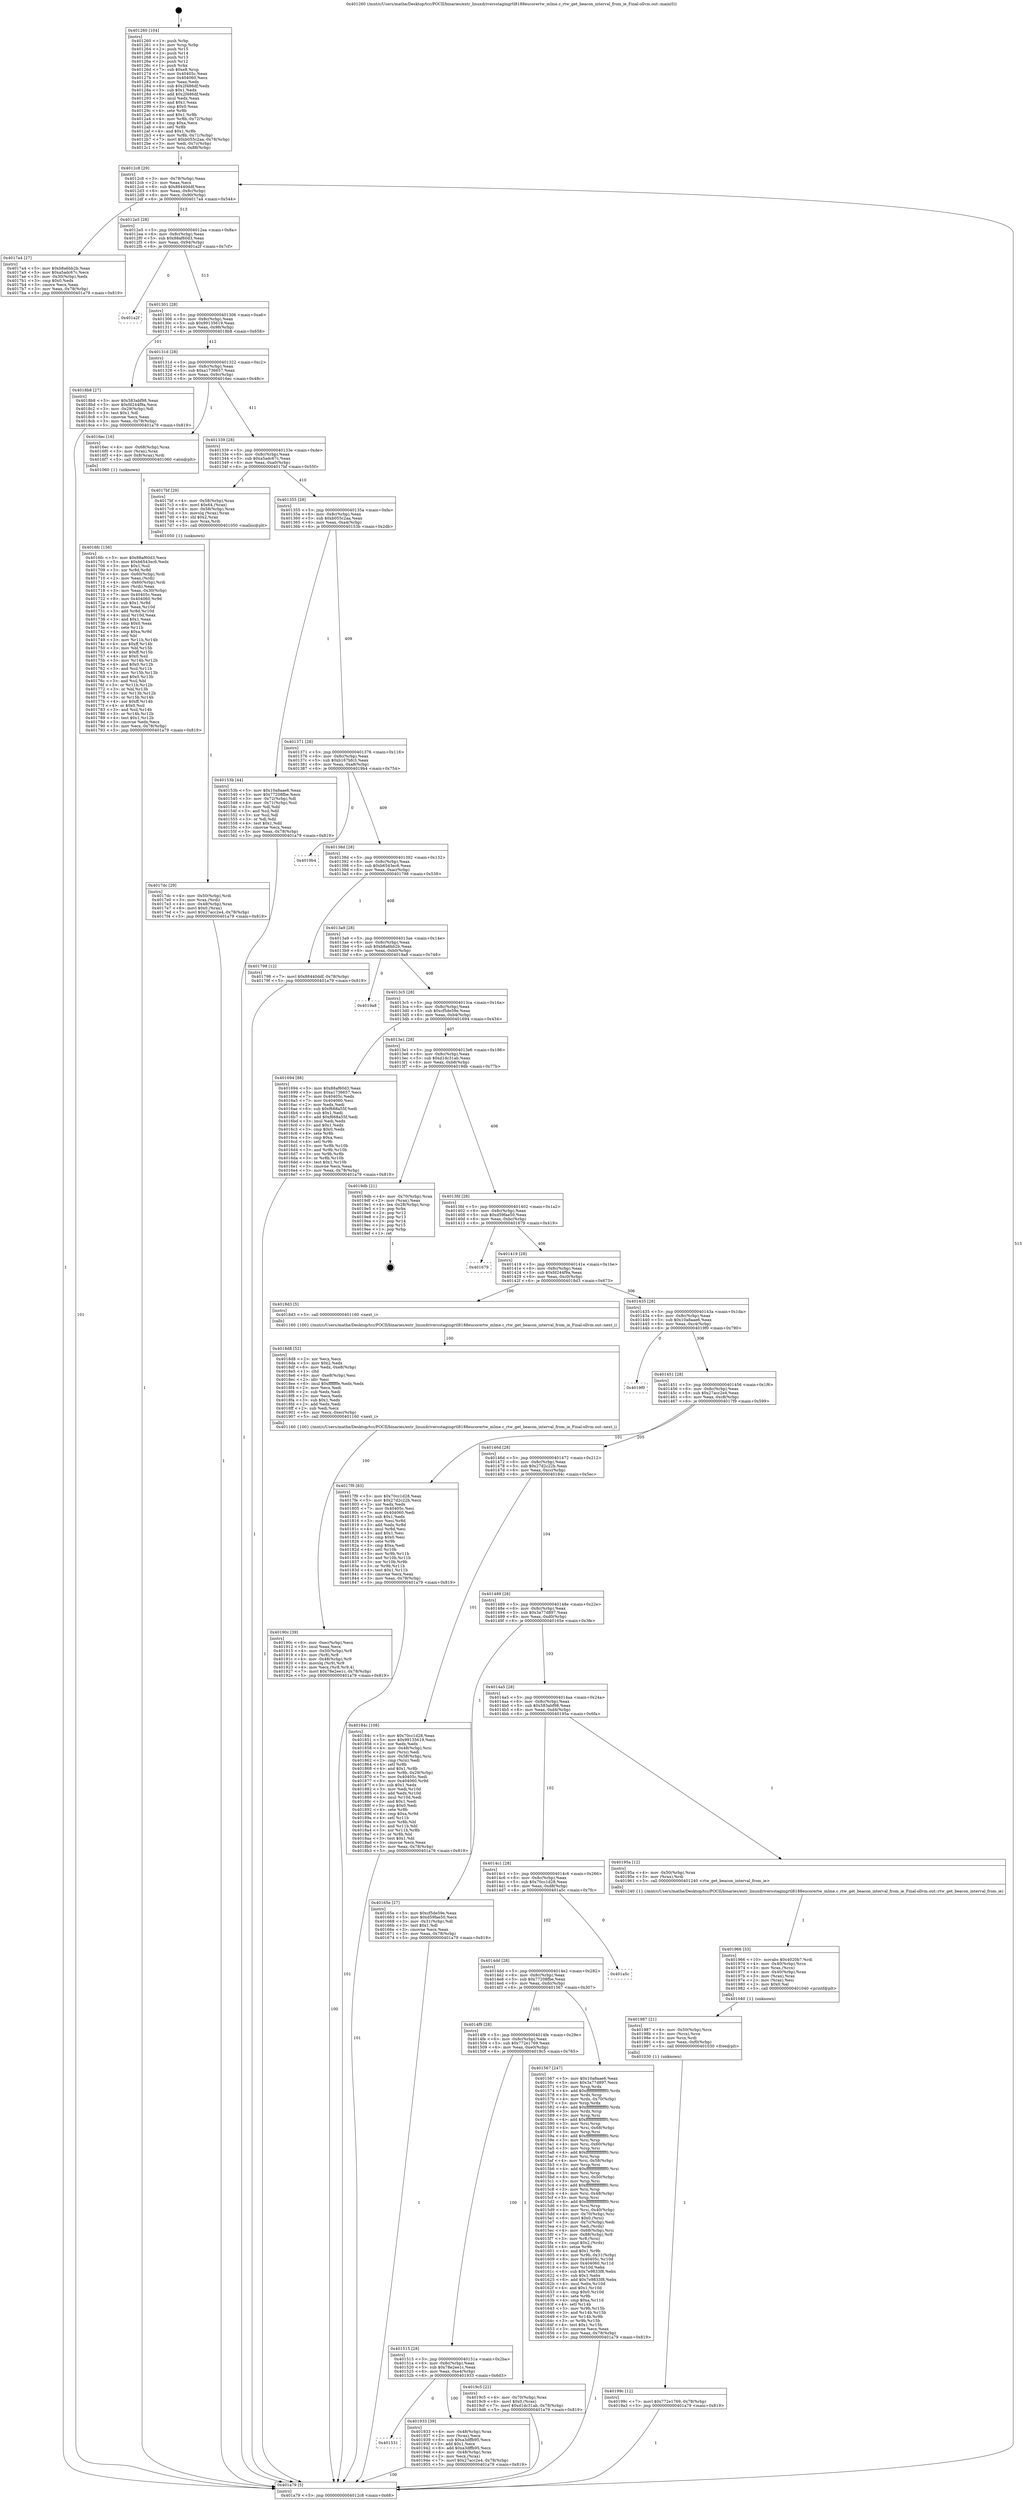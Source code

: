 digraph "0x401260" {
  label = "0x401260 (/mnt/c/Users/mathe/Desktop/tcc/POCII/binaries/extr_linuxdriversstagingrtl8188eucorertw_mlme.c_rtw_get_beacon_interval_from_ie_Final-ollvm.out::main(0))"
  labelloc = "t"
  node[shape=record]

  Entry [label="",width=0.3,height=0.3,shape=circle,fillcolor=black,style=filled]
  "0x4012c8" [label="{
     0x4012c8 [29]\l
     | [instrs]\l
     &nbsp;&nbsp;0x4012c8 \<+3\>: mov -0x78(%rbp),%eax\l
     &nbsp;&nbsp;0x4012cb \<+2\>: mov %eax,%ecx\l
     &nbsp;&nbsp;0x4012cd \<+6\>: sub $0x88440ddf,%ecx\l
     &nbsp;&nbsp;0x4012d3 \<+6\>: mov %eax,-0x8c(%rbp)\l
     &nbsp;&nbsp;0x4012d9 \<+6\>: mov %ecx,-0x90(%rbp)\l
     &nbsp;&nbsp;0x4012df \<+6\>: je 00000000004017a4 \<main+0x544\>\l
  }"]
  "0x4017a4" [label="{
     0x4017a4 [27]\l
     | [instrs]\l
     &nbsp;&nbsp;0x4017a4 \<+5\>: mov $0xb8a6bb2b,%eax\l
     &nbsp;&nbsp;0x4017a9 \<+5\>: mov $0xa5adc67c,%ecx\l
     &nbsp;&nbsp;0x4017ae \<+3\>: mov -0x30(%rbp),%edx\l
     &nbsp;&nbsp;0x4017b1 \<+3\>: cmp $0x0,%edx\l
     &nbsp;&nbsp;0x4017b4 \<+3\>: cmove %ecx,%eax\l
     &nbsp;&nbsp;0x4017b7 \<+3\>: mov %eax,-0x78(%rbp)\l
     &nbsp;&nbsp;0x4017ba \<+5\>: jmp 0000000000401a79 \<main+0x819\>\l
  }"]
  "0x4012e5" [label="{
     0x4012e5 [28]\l
     | [instrs]\l
     &nbsp;&nbsp;0x4012e5 \<+5\>: jmp 00000000004012ea \<main+0x8a\>\l
     &nbsp;&nbsp;0x4012ea \<+6\>: mov -0x8c(%rbp),%eax\l
     &nbsp;&nbsp;0x4012f0 \<+5\>: sub $0x88af60d3,%eax\l
     &nbsp;&nbsp;0x4012f5 \<+6\>: mov %eax,-0x94(%rbp)\l
     &nbsp;&nbsp;0x4012fb \<+6\>: je 0000000000401a2f \<main+0x7cf\>\l
  }"]
  Exit [label="",width=0.3,height=0.3,shape=circle,fillcolor=black,style=filled,peripheries=2]
  "0x401a2f" [label="{
     0x401a2f\l
  }", style=dashed]
  "0x401301" [label="{
     0x401301 [28]\l
     | [instrs]\l
     &nbsp;&nbsp;0x401301 \<+5\>: jmp 0000000000401306 \<main+0xa6\>\l
     &nbsp;&nbsp;0x401306 \<+6\>: mov -0x8c(%rbp),%eax\l
     &nbsp;&nbsp;0x40130c \<+5\>: sub $0x99135619,%eax\l
     &nbsp;&nbsp;0x401311 \<+6\>: mov %eax,-0x98(%rbp)\l
     &nbsp;&nbsp;0x401317 \<+6\>: je 00000000004018b8 \<main+0x658\>\l
  }"]
  "0x40199c" [label="{
     0x40199c [12]\l
     | [instrs]\l
     &nbsp;&nbsp;0x40199c \<+7\>: movl $0x772e1769,-0x78(%rbp)\l
     &nbsp;&nbsp;0x4019a3 \<+5\>: jmp 0000000000401a79 \<main+0x819\>\l
  }"]
  "0x4018b8" [label="{
     0x4018b8 [27]\l
     | [instrs]\l
     &nbsp;&nbsp;0x4018b8 \<+5\>: mov $0x583abf98,%eax\l
     &nbsp;&nbsp;0x4018bd \<+5\>: mov $0xfd244f9a,%ecx\l
     &nbsp;&nbsp;0x4018c2 \<+3\>: mov -0x29(%rbp),%dl\l
     &nbsp;&nbsp;0x4018c5 \<+3\>: test $0x1,%dl\l
     &nbsp;&nbsp;0x4018c8 \<+3\>: cmovne %ecx,%eax\l
     &nbsp;&nbsp;0x4018cb \<+3\>: mov %eax,-0x78(%rbp)\l
     &nbsp;&nbsp;0x4018ce \<+5\>: jmp 0000000000401a79 \<main+0x819\>\l
  }"]
  "0x40131d" [label="{
     0x40131d [28]\l
     | [instrs]\l
     &nbsp;&nbsp;0x40131d \<+5\>: jmp 0000000000401322 \<main+0xc2\>\l
     &nbsp;&nbsp;0x401322 \<+6\>: mov -0x8c(%rbp),%eax\l
     &nbsp;&nbsp;0x401328 \<+5\>: sub $0xa1736657,%eax\l
     &nbsp;&nbsp;0x40132d \<+6\>: mov %eax,-0x9c(%rbp)\l
     &nbsp;&nbsp;0x401333 \<+6\>: je 00000000004016ec \<main+0x48c\>\l
  }"]
  "0x401987" [label="{
     0x401987 [21]\l
     | [instrs]\l
     &nbsp;&nbsp;0x401987 \<+4\>: mov -0x50(%rbp),%rcx\l
     &nbsp;&nbsp;0x40198b \<+3\>: mov (%rcx),%rcx\l
     &nbsp;&nbsp;0x40198e \<+3\>: mov %rcx,%rdi\l
     &nbsp;&nbsp;0x401991 \<+6\>: mov %eax,-0xf0(%rbp)\l
     &nbsp;&nbsp;0x401997 \<+5\>: call 0000000000401030 \<free@plt\>\l
     | [calls]\l
     &nbsp;&nbsp;0x401030 \{1\} (unknown)\l
  }"]
  "0x4016ec" [label="{
     0x4016ec [16]\l
     | [instrs]\l
     &nbsp;&nbsp;0x4016ec \<+4\>: mov -0x68(%rbp),%rax\l
     &nbsp;&nbsp;0x4016f0 \<+3\>: mov (%rax),%rax\l
     &nbsp;&nbsp;0x4016f3 \<+4\>: mov 0x8(%rax),%rdi\l
     &nbsp;&nbsp;0x4016f7 \<+5\>: call 0000000000401060 \<atoi@plt\>\l
     | [calls]\l
     &nbsp;&nbsp;0x401060 \{1\} (unknown)\l
  }"]
  "0x401339" [label="{
     0x401339 [28]\l
     | [instrs]\l
     &nbsp;&nbsp;0x401339 \<+5\>: jmp 000000000040133e \<main+0xde\>\l
     &nbsp;&nbsp;0x40133e \<+6\>: mov -0x8c(%rbp),%eax\l
     &nbsp;&nbsp;0x401344 \<+5\>: sub $0xa5adc67c,%eax\l
     &nbsp;&nbsp;0x401349 \<+6\>: mov %eax,-0xa0(%rbp)\l
     &nbsp;&nbsp;0x40134f \<+6\>: je 00000000004017bf \<main+0x55f\>\l
  }"]
  "0x401966" [label="{
     0x401966 [33]\l
     | [instrs]\l
     &nbsp;&nbsp;0x401966 \<+10\>: movabs $0x4020b7,%rdi\l
     &nbsp;&nbsp;0x401970 \<+4\>: mov -0x40(%rbp),%rcx\l
     &nbsp;&nbsp;0x401974 \<+3\>: mov %rax,(%rcx)\l
     &nbsp;&nbsp;0x401977 \<+4\>: mov -0x40(%rbp),%rax\l
     &nbsp;&nbsp;0x40197b \<+3\>: mov (%rax),%rax\l
     &nbsp;&nbsp;0x40197e \<+2\>: mov (%rax),%esi\l
     &nbsp;&nbsp;0x401980 \<+2\>: mov $0x0,%al\l
     &nbsp;&nbsp;0x401982 \<+5\>: call 0000000000401040 \<printf@plt\>\l
     | [calls]\l
     &nbsp;&nbsp;0x401040 \{1\} (unknown)\l
  }"]
  "0x4017bf" [label="{
     0x4017bf [29]\l
     | [instrs]\l
     &nbsp;&nbsp;0x4017bf \<+4\>: mov -0x58(%rbp),%rax\l
     &nbsp;&nbsp;0x4017c3 \<+6\>: movl $0x64,(%rax)\l
     &nbsp;&nbsp;0x4017c9 \<+4\>: mov -0x58(%rbp),%rax\l
     &nbsp;&nbsp;0x4017cd \<+3\>: movslq (%rax),%rax\l
     &nbsp;&nbsp;0x4017d0 \<+4\>: shl $0x2,%rax\l
     &nbsp;&nbsp;0x4017d4 \<+3\>: mov %rax,%rdi\l
     &nbsp;&nbsp;0x4017d7 \<+5\>: call 0000000000401050 \<malloc@plt\>\l
     | [calls]\l
     &nbsp;&nbsp;0x401050 \{1\} (unknown)\l
  }"]
  "0x401355" [label="{
     0x401355 [28]\l
     | [instrs]\l
     &nbsp;&nbsp;0x401355 \<+5\>: jmp 000000000040135a \<main+0xfa\>\l
     &nbsp;&nbsp;0x40135a \<+6\>: mov -0x8c(%rbp),%eax\l
     &nbsp;&nbsp;0x401360 \<+5\>: sub $0xb055c2aa,%eax\l
     &nbsp;&nbsp;0x401365 \<+6\>: mov %eax,-0xa4(%rbp)\l
     &nbsp;&nbsp;0x40136b \<+6\>: je 000000000040153b \<main+0x2db\>\l
  }"]
  "0x401531" [label="{
     0x401531\l
  }", style=dashed]
  "0x40153b" [label="{
     0x40153b [44]\l
     | [instrs]\l
     &nbsp;&nbsp;0x40153b \<+5\>: mov $0x10a8aae6,%eax\l
     &nbsp;&nbsp;0x401540 \<+5\>: mov $0x77208fbe,%ecx\l
     &nbsp;&nbsp;0x401545 \<+3\>: mov -0x72(%rbp),%dl\l
     &nbsp;&nbsp;0x401548 \<+4\>: mov -0x71(%rbp),%sil\l
     &nbsp;&nbsp;0x40154c \<+3\>: mov %dl,%dil\l
     &nbsp;&nbsp;0x40154f \<+3\>: and %sil,%dil\l
     &nbsp;&nbsp;0x401552 \<+3\>: xor %sil,%dl\l
     &nbsp;&nbsp;0x401555 \<+3\>: or %dl,%dil\l
     &nbsp;&nbsp;0x401558 \<+4\>: test $0x1,%dil\l
     &nbsp;&nbsp;0x40155c \<+3\>: cmovne %ecx,%eax\l
     &nbsp;&nbsp;0x40155f \<+3\>: mov %eax,-0x78(%rbp)\l
     &nbsp;&nbsp;0x401562 \<+5\>: jmp 0000000000401a79 \<main+0x819\>\l
  }"]
  "0x401371" [label="{
     0x401371 [28]\l
     | [instrs]\l
     &nbsp;&nbsp;0x401371 \<+5\>: jmp 0000000000401376 \<main+0x116\>\l
     &nbsp;&nbsp;0x401376 \<+6\>: mov -0x8c(%rbp),%eax\l
     &nbsp;&nbsp;0x40137c \<+5\>: sub $0xb167bfc3,%eax\l
     &nbsp;&nbsp;0x401381 \<+6\>: mov %eax,-0xa8(%rbp)\l
     &nbsp;&nbsp;0x401387 \<+6\>: je 00000000004019b4 \<main+0x754\>\l
  }"]
  "0x401a79" [label="{
     0x401a79 [5]\l
     | [instrs]\l
     &nbsp;&nbsp;0x401a79 \<+5\>: jmp 00000000004012c8 \<main+0x68\>\l
  }"]
  "0x401260" [label="{
     0x401260 [104]\l
     | [instrs]\l
     &nbsp;&nbsp;0x401260 \<+1\>: push %rbp\l
     &nbsp;&nbsp;0x401261 \<+3\>: mov %rsp,%rbp\l
     &nbsp;&nbsp;0x401264 \<+2\>: push %r15\l
     &nbsp;&nbsp;0x401266 \<+2\>: push %r14\l
     &nbsp;&nbsp;0x401268 \<+2\>: push %r13\l
     &nbsp;&nbsp;0x40126a \<+2\>: push %r12\l
     &nbsp;&nbsp;0x40126c \<+1\>: push %rbx\l
     &nbsp;&nbsp;0x40126d \<+7\>: sub $0xe8,%rsp\l
     &nbsp;&nbsp;0x401274 \<+7\>: mov 0x40405c,%eax\l
     &nbsp;&nbsp;0x40127b \<+7\>: mov 0x404060,%ecx\l
     &nbsp;&nbsp;0x401282 \<+2\>: mov %eax,%edx\l
     &nbsp;&nbsp;0x401284 \<+6\>: sub $0x2f486df,%edx\l
     &nbsp;&nbsp;0x40128a \<+3\>: sub $0x1,%edx\l
     &nbsp;&nbsp;0x40128d \<+6\>: add $0x2f486df,%edx\l
     &nbsp;&nbsp;0x401293 \<+3\>: imul %edx,%eax\l
     &nbsp;&nbsp;0x401296 \<+3\>: and $0x1,%eax\l
     &nbsp;&nbsp;0x401299 \<+3\>: cmp $0x0,%eax\l
     &nbsp;&nbsp;0x40129c \<+4\>: sete %r8b\l
     &nbsp;&nbsp;0x4012a0 \<+4\>: and $0x1,%r8b\l
     &nbsp;&nbsp;0x4012a4 \<+4\>: mov %r8b,-0x72(%rbp)\l
     &nbsp;&nbsp;0x4012a8 \<+3\>: cmp $0xa,%ecx\l
     &nbsp;&nbsp;0x4012ab \<+4\>: setl %r8b\l
     &nbsp;&nbsp;0x4012af \<+4\>: and $0x1,%r8b\l
     &nbsp;&nbsp;0x4012b3 \<+4\>: mov %r8b,-0x71(%rbp)\l
     &nbsp;&nbsp;0x4012b7 \<+7\>: movl $0xb055c2aa,-0x78(%rbp)\l
     &nbsp;&nbsp;0x4012be \<+3\>: mov %edi,-0x7c(%rbp)\l
     &nbsp;&nbsp;0x4012c1 \<+7\>: mov %rsi,-0x88(%rbp)\l
  }"]
  "0x401933" [label="{
     0x401933 [39]\l
     | [instrs]\l
     &nbsp;&nbsp;0x401933 \<+4\>: mov -0x48(%rbp),%rax\l
     &nbsp;&nbsp;0x401937 \<+2\>: mov (%rax),%ecx\l
     &nbsp;&nbsp;0x401939 \<+6\>: sub $0xa3dffb95,%ecx\l
     &nbsp;&nbsp;0x40193f \<+3\>: add $0x1,%ecx\l
     &nbsp;&nbsp;0x401942 \<+6\>: add $0xa3dffb95,%ecx\l
     &nbsp;&nbsp;0x401948 \<+4\>: mov -0x48(%rbp),%rax\l
     &nbsp;&nbsp;0x40194c \<+2\>: mov %ecx,(%rax)\l
     &nbsp;&nbsp;0x40194e \<+7\>: movl $0x27acc2e4,-0x78(%rbp)\l
     &nbsp;&nbsp;0x401955 \<+5\>: jmp 0000000000401a79 \<main+0x819\>\l
  }"]
  "0x4019b4" [label="{
     0x4019b4\l
  }", style=dashed]
  "0x40138d" [label="{
     0x40138d [28]\l
     | [instrs]\l
     &nbsp;&nbsp;0x40138d \<+5\>: jmp 0000000000401392 \<main+0x132\>\l
     &nbsp;&nbsp;0x401392 \<+6\>: mov -0x8c(%rbp),%eax\l
     &nbsp;&nbsp;0x401398 \<+5\>: sub $0xb6543ec6,%eax\l
     &nbsp;&nbsp;0x40139d \<+6\>: mov %eax,-0xac(%rbp)\l
     &nbsp;&nbsp;0x4013a3 \<+6\>: je 0000000000401798 \<main+0x538\>\l
  }"]
  "0x401515" [label="{
     0x401515 [28]\l
     | [instrs]\l
     &nbsp;&nbsp;0x401515 \<+5\>: jmp 000000000040151a \<main+0x2ba\>\l
     &nbsp;&nbsp;0x40151a \<+6\>: mov -0x8c(%rbp),%eax\l
     &nbsp;&nbsp;0x401520 \<+5\>: sub $0x78e2ee1c,%eax\l
     &nbsp;&nbsp;0x401525 \<+6\>: mov %eax,-0xe4(%rbp)\l
     &nbsp;&nbsp;0x40152b \<+6\>: je 0000000000401933 \<main+0x6d3\>\l
  }"]
  "0x401798" [label="{
     0x401798 [12]\l
     | [instrs]\l
     &nbsp;&nbsp;0x401798 \<+7\>: movl $0x88440ddf,-0x78(%rbp)\l
     &nbsp;&nbsp;0x40179f \<+5\>: jmp 0000000000401a79 \<main+0x819\>\l
  }"]
  "0x4013a9" [label="{
     0x4013a9 [28]\l
     | [instrs]\l
     &nbsp;&nbsp;0x4013a9 \<+5\>: jmp 00000000004013ae \<main+0x14e\>\l
     &nbsp;&nbsp;0x4013ae \<+6\>: mov -0x8c(%rbp),%eax\l
     &nbsp;&nbsp;0x4013b4 \<+5\>: sub $0xb8a6bb2b,%eax\l
     &nbsp;&nbsp;0x4013b9 \<+6\>: mov %eax,-0xb0(%rbp)\l
     &nbsp;&nbsp;0x4013bf \<+6\>: je 00000000004019a8 \<main+0x748\>\l
  }"]
  "0x4019c5" [label="{
     0x4019c5 [22]\l
     | [instrs]\l
     &nbsp;&nbsp;0x4019c5 \<+4\>: mov -0x70(%rbp),%rax\l
     &nbsp;&nbsp;0x4019c9 \<+6\>: movl $0x0,(%rax)\l
     &nbsp;&nbsp;0x4019cf \<+7\>: movl $0xd1dc31ab,-0x78(%rbp)\l
     &nbsp;&nbsp;0x4019d6 \<+5\>: jmp 0000000000401a79 \<main+0x819\>\l
  }"]
  "0x4019a8" [label="{
     0x4019a8\l
  }", style=dashed]
  "0x4013c5" [label="{
     0x4013c5 [28]\l
     | [instrs]\l
     &nbsp;&nbsp;0x4013c5 \<+5\>: jmp 00000000004013ca \<main+0x16a\>\l
     &nbsp;&nbsp;0x4013ca \<+6\>: mov -0x8c(%rbp),%eax\l
     &nbsp;&nbsp;0x4013d0 \<+5\>: sub $0xcf5de59e,%eax\l
     &nbsp;&nbsp;0x4013d5 \<+6\>: mov %eax,-0xb4(%rbp)\l
     &nbsp;&nbsp;0x4013db \<+6\>: je 0000000000401694 \<main+0x434\>\l
  }"]
  "0x40190c" [label="{
     0x40190c [39]\l
     | [instrs]\l
     &nbsp;&nbsp;0x40190c \<+6\>: mov -0xec(%rbp),%ecx\l
     &nbsp;&nbsp;0x401912 \<+3\>: imul %eax,%ecx\l
     &nbsp;&nbsp;0x401915 \<+4\>: mov -0x50(%rbp),%r8\l
     &nbsp;&nbsp;0x401919 \<+3\>: mov (%r8),%r8\l
     &nbsp;&nbsp;0x40191c \<+4\>: mov -0x48(%rbp),%r9\l
     &nbsp;&nbsp;0x401920 \<+3\>: movslq (%r9),%r9\l
     &nbsp;&nbsp;0x401923 \<+4\>: mov %ecx,(%r8,%r9,4)\l
     &nbsp;&nbsp;0x401927 \<+7\>: movl $0x78e2ee1c,-0x78(%rbp)\l
     &nbsp;&nbsp;0x40192e \<+5\>: jmp 0000000000401a79 \<main+0x819\>\l
  }"]
  "0x401694" [label="{
     0x401694 [88]\l
     | [instrs]\l
     &nbsp;&nbsp;0x401694 \<+5\>: mov $0x88af60d3,%eax\l
     &nbsp;&nbsp;0x401699 \<+5\>: mov $0xa1736657,%ecx\l
     &nbsp;&nbsp;0x40169e \<+7\>: mov 0x40405c,%edx\l
     &nbsp;&nbsp;0x4016a5 \<+7\>: mov 0x404060,%esi\l
     &nbsp;&nbsp;0x4016ac \<+2\>: mov %edx,%edi\l
     &nbsp;&nbsp;0x4016ae \<+6\>: sub $0xf668a55f,%edi\l
     &nbsp;&nbsp;0x4016b4 \<+3\>: sub $0x1,%edi\l
     &nbsp;&nbsp;0x4016b7 \<+6\>: add $0xf668a55f,%edi\l
     &nbsp;&nbsp;0x4016bd \<+3\>: imul %edi,%edx\l
     &nbsp;&nbsp;0x4016c0 \<+3\>: and $0x1,%edx\l
     &nbsp;&nbsp;0x4016c3 \<+3\>: cmp $0x0,%edx\l
     &nbsp;&nbsp;0x4016c6 \<+4\>: sete %r8b\l
     &nbsp;&nbsp;0x4016ca \<+3\>: cmp $0xa,%esi\l
     &nbsp;&nbsp;0x4016cd \<+4\>: setl %r9b\l
     &nbsp;&nbsp;0x4016d1 \<+3\>: mov %r8b,%r10b\l
     &nbsp;&nbsp;0x4016d4 \<+3\>: and %r9b,%r10b\l
     &nbsp;&nbsp;0x4016d7 \<+3\>: xor %r9b,%r8b\l
     &nbsp;&nbsp;0x4016da \<+3\>: or %r8b,%r10b\l
     &nbsp;&nbsp;0x4016dd \<+4\>: test $0x1,%r10b\l
     &nbsp;&nbsp;0x4016e1 \<+3\>: cmovne %ecx,%eax\l
     &nbsp;&nbsp;0x4016e4 \<+3\>: mov %eax,-0x78(%rbp)\l
     &nbsp;&nbsp;0x4016e7 \<+5\>: jmp 0000000000401a79 \<main+0x819\>\l
  }"]
  "0x4013e1" [label="{
     0x4013e1 [28]\l
     | [instrs]\l
     &nbsp;&nbsp;0x4013e1 \<+5\>: jmp 00000000004013e6 \<main+0x186\>\l
     &nbsp;&nbsp;0x4013e6 \<+6\>: mov -0x8c(%rbp),%eax\l
     &nbsp;&nbsp;0x4013ec \<+5\>: sub $0xd1dc31ab,%eax\l
     &nbsp;&nbsp;0x4013f1 \<+6\>: mov %eax,-0xb8(%rbp)\l
     &nbsp;&nbsp;0x4013f7 \<+6\>: je 00000000004019db \<main+0x77b\>\l
  }"]
  "0x4018d8" [label="{
     0x4018d8 [52]\l
     | [instrs]\l
     &nbsp;&nbsp;0x4018d8 \<+2\>: xor %ecx,%ecx\l
     &nbsp;&nbsp;0x4018da \<+5\>: mov $0x2,%edx\l
     &nbsp;&nbsp;0x4018df \<+6\>: mov %edx,-0xe8(%rbp)\l
     &nbsp;&nbsp;0x4018e5 \<+1\>: cltd\l
     &nbsp;&nbsp;0x4018e6 \<+6\>: mov -0xe8(%rbp),%esi\l
     &nbsp;&nbsp;0x4018ec \<+2\>: idiv %esi\l
     &nbsp;&nbsp;0x4018ee \<+6\>: imul $0xfffffffe,%edx,%edx\l
     &nbsp;&nbsp;0x4018f4 \<+2\>: mov %ecx,%edi\l
     &nbsp;&nbsp;0x4018f6 \<+2\>: sub %edx,%edi\l
     &nbsp;&nbsp;0x4018f8 \<+2\>: mov %ecx,%edx\l
     &nbsp;&nbsp;0x4018fa \<+3\>: sub $0x1,%edx\l
     &nbsp;&nbsp;0x4018fd \<+2\>: add %edx,%edi\l
     &nbsp;&nbsp;0x4018ff \<+2\>: sub %edi,%ecx\l
     &nbsp;&nbsp;0x401901 \<+6\>: mov %ecx,-0xec(%rbp)\l
     &nbsp;&nbsp;0x401907 \<+5\>: call 0000000000401160 \<next_i\>\l
     | [calls]\l
     &nbsp;&nbsp;0x401160 \{100\} (/mnt/c/Users/mathe/Desktop/tcc/POCII/binaries/extr_linuxdriversstagingrtl8188eucorertw_mlme.c_rtw_get_beacon_interval_from_ie_Final-ollvm.out::next_i)\l
  }"]
  "0x4019db" [label="{
     0x4019db [21]\l
     | [instrs]\l
     &nbsp;&nbsp;0x4019db \<+4\>: mov -0x70(%rbp),%rax\l
     &nbsp;&nbsp;0x4019df \<+2\>: mov (%rax),%eax\l
     &nbsp;&nbsp;0x4019e1 \<+4\>: lea -0x28(%rbp),%rsp\l
     &nbsp;&nbsp;0x4019e5 \<+1\>: pop %rbx\l
     &nbsp;&nbsp;0x4019e6 \<+2\>: pop %r12\l
     &nbsp;&nbsp;0x4019e8 \<+2\>: pop %r13\l
     &nbsp;&nbsp;0x4019ea \<+2\>: pop %r14\l
     &nbsp;&nbsp;0x4019ec \<+2\>: pop %r15\l
     &nbsp;&nbsp;0x4019ee \<+1\>: pop %rbp\l
     &nbsp;&nbsp;0x4019ef \<+1\>: ret\l
  }"]
  "0x4013fd" [label="{
     0x4013fd [28]\l
     | [instrs]\l
     &nbsp;&nbsp;0x4013fd \<+5\>: jmp 0000000000401402 \<main+0x1a2\>\l
     &nbsp;&nbsp;0x401402 \<+6\>: mov -0x8c(%rbp),%eax\l
     &nbsp;&nbsp;0x401408 \<+5\>: sub $0xd59fae50,%eax\l
     &nbsp;&nbsp;0x40140d \<+6\>: mov %eax,-0xbc(%rbp)\l
     &nbsp;&nbsp;0x401413 \<+6\>: je 0000000000401679 \<main+0x419\>\l
  }"]
  "0x4017dc" [label="{
     0x4017dc [29]\l
     | [instrs]\l
     &nbsp;&nbsp;0x4017dc \<+4\>: mov -0x50(%rbp),%rdi\l
     &nbsp;&nbsp;0x4017e0 \<+3\>: mov %rax,(%rdi)\l
     &nbsp;&nbsp;0x4017e3 \<+4\>: mov -0x48(%rbp),%rax\l
     &nbsp;&nbsp;0x4017e7 \<+6\>: movl $0x0,(%rax)\l
     &nbsp;&nbsp;0x4017ed \<+7\>: movl $0x27acc2e4,-0x78(%rbp)\l
     &nbsp;&nbsp;0x4017f4 \<+5\>: jmp 0000000000401a79 \<main+0x819\>\l
  }"]
  "0x401679" [label="{
     0x401679\l
  }", style=dashed]
  "0x401419" [label="{
     0x401419 [28]\l
     | [instrs]\l
     &nbsp;&nbsp;0x401419 \<+5\>: jmp 000000000040141e \<main+0x1be\>\l
     &nbsp;&nbsp;0x40141e \<+6\>: mov -0x8c(%rbp),%eax\l
     &nbsp;&nbsp;0x401424 \<+5\>: sub $0xfd244f9a,%eax\l
     &nbsp;&nbsp;0x401429 \<+6\>: mov %eax,-0xc0(%rbp)\l
     &nbsp;&nbsp;0x40142f \<+6\>: je 00000000004018d3 \<main+0x673\>\l
  }"]
  "0x4016fc" [label="{
     0x4016fc [156]\l
     | [instrs]\l
     &nbsp;&nbsp;0x4016fc \<+5\>: mov $0x88af60d3,%ecx\l
     &nbsp;&nbsp;0x401701 \<+5\>: mov $0xb6543ec6,%edx\l
     &nbsp;&nbsp;0x401706 \<+3\>: mov $0x1,%sil\l
     &nbsp;&nbsp;0x401709 \<+3\>: xor %r8d,%r8d\l
     &nbsp;&nbsp;0x40170c \<+4\>: mov -0x60(%rbp),%rdi\l
     &nbsp;&nbsp;0x401710 \<+2\>: mov %eax,(%rdi)\l
     &nbsp;&nbsp;0x401712 \<+4\>: mov -0x60(%rbp),%rdi\l
     &nbsp;&nbsp;0x401716 \<+2\>: mov (%rdi),%eax\l
     &nbsp;&nbsp;0x401718 \<+3\>: mov %eax,-0x30(%rbp)\l
     &nbsp;&nbsp;0x40171b \<+7\>: mov 0x40405c,%eax\l
     &nbsp;&nbsp;0x401722 \<+8\>: mov 0x404060,%r9d\l
     &nbsp;&nbsp;0x40172a \<+4\>: sub $0x1,%r8d\l
     &nbsp;&nbsp;0x40172e \<+3\>: mov %eax,%r10d\l
     &nbsp;&nbsp;0x401731 \<+3\>: add %r8d,%r10d\l
     &nbsp;&nbsp;0x401734 \<+4\>: imul %r10d,%eax\l
     &nbsp;&nbsp;0x401738 \<+3\>: and $0x1,%eax\l
     &nbsp;&nbsp;0x40173b \<+3\>: cmp $0x0,%eax\l
     &nbsp;&nbsp;0x40173e \<+4\>: sete %r11b\l
     &nbsp;&nbsp;0x401742 \<+4\>: cmp $0xa,%r9d\l
     &nbsp;&nbsp;0x401746 \<+3\>: setl %bl\l
     &nbsp;&nbsp;0x401749 \<+3\>: mov %r11b,%r14b\l
     &nbsp;&nbsp;0x40174c \<+4\>: xor $0xff,%r14b\l
     &nbsp;&nbsp;0x401750 \<+3\>: mov %bl,%r15b\l
     &nbsp;&nbsp;0x401753 \<+4\>: xor $0xff,%r15b\l
     &nbsp;&nbsp;0x401757 \<+4\>: xor $0x0,%sil\l
     &nbsp;&nbsp;0x40175b \<+3\>: mov %r14b,%r12b\l
     &nbsp;&nbsp;0x40175e \<+4\>: and $0x0,%r12b\l
     &nbsp;&nbsp;0x401762 \<+3\>: and %sil,%r11b\l
     &nbsp;&nbsp;0x401765 \<+3\>: mov %r15b,%r13b\l
     &nbsp;&nbsp;0x401768 \<+4\>: and $0x0,%r13b\l
     &nbsp;&nbsp;0x40176c \<+3\>: and %sil,%bl\l
     &nbsp;&nbsp;0x40176f \<+3\>: or %r11b,%r12b\l
     &nbsp;&nbsp;0x401772 \<+3\>: or %bl,%r13b\l
     &nbsp;&nbsp;0x401775 \<+3\>: xor %r13b,%r12b\l
     &nbsp;&nbsp;0x401778 \<+3\>: or %r15b,%r14b\l
     &nbsp;&nbsp;0x40177b \<+4\>: xor $0xff,%r14b\l
     &nbsp;&nbsp;0x40177f \<+4\>: or $0x0,%sil\l
     &nbsp;&nbsp;0x401783 \<+3\>: and %sil,%r14b\l
     &nbsp;&nbsp;0x401786 \<+3\>: or %r14b,%r12b\l
     &nbsp;&nbsp;0x401789 \<+4\>: test $0x1,%r12b\l
     &nbsp;&nbsp;0x40178d \<+3\>: cmovne %edx,%ecx\l
     &nbsp;&nbsp;0x401790 \<+3\>: mov %ecx,-0x78(%rbp)\l
     &nbsp;&nbsp;0x401793 \<+5\>: jmp 0000000000401a79 \<main+0x819\>\l
  }"]
  "0x4018d3" [label="{
     0x4018d3 [5]\l
     | [instrs]\l
     &nbsp;&nbsp;0x4018d3 \<+5\>: call 0000000000401160 \<next_i\>\l
     | [calls]\l
     &nbsp;&nbsp;0x401160 \{100\} (/mnt/c/Users/mathe/Desktop/tcc/POCII/binaries/extr_linuxdriversstagingrtl8188eucorertw_mlme.c_rtw_get_beacon_interval_from_ie_Final-ollvm.out::next_i)\l
  }"]
  "0x401435" [label="{
     0x401435 [28]\l
     | [instrs]\l
     &nbsp;&nbsp;0x401435 \<+5\>: jmp 000000000040143a \<main+0x1da\>\l
     &nbsp;&nbsp;0x40143a \<+6\>: mov -0x8c(%rbp),%eax\l
     &nbsp;&nbsp;0x401440 \<+5\>: sub $0x10a8aae6,%eax\l
     &nbsp;&nbsp;0x401445 \<+6\>: mov %eax,-0xc4(%rbp)\l
     &nbsp;&nbsp;0x40144b \<+6\>: je 00000000004019f0 \<main+0x790\>\l
  }"]
  "0x4014f9" [label="{
     0x4014f9 [28]\l
     | [instrs]\l
     &nbsp;&nbsp;0x4014f9 \<+5\>: jmp 00000000004014fe \<main+0x29e\>\l
     &nbsp;&nbsp;0x4014fe \<+6\>: mov -0x8c(%rbp),%eax\l
     &nbsp;&nbsp;0x401504 \<+5\>: sub $0x772e1769,%eax\l
     &nbsp;&nbsp;0x401509 \<+6\>: mov %eax,-0xe0(%rbp)\l
     &nbsp;&nbsp;0x40150f \<+6\>: je 00000000004019c5 \<main+0x765\>\l
  }"]
  "0x4019f0" [label="{
     0x4019f0\l
  }", style=dashed]
  "0x401451" [label="{
     0x401451 [28]\l
     | [instrs]\l
     &nbsp;&nbsp;0x401451 \<+5\>: jmp 0000000000401456 \<main+0x1f6\>\l
     &nbsp;&nbsp;0x401456 \<+6\>: mov -0x8c(%rbp),%eax\l
     &nbsp;&nbsp;0x40145c \<+5\>: sub $0x27acc2e4,%eax\l
     &nbsp;&nbsp;0x401461 \<+6\>: mov %eax,-0xc8(%rbp)\l
     &nbsp;&nbsp;0x401467 \<+6\>: je 00000000004017f9 \<main+0x599\>\l
  }"]
  "0x401567" [label="{
     0x401567 [247]\l
     | [instrs]\l
     &nbsp;&nbsp;0x401567 \<+5\>: mov $0x10a8aae6,%eax\l
     &nbsp;&nbsp;0x40156c \<+5\>: mov $0x3a77d897,%ecx\l
     &nbsp;&nbsp;0x401571 \<+3\>: mov %rsp,%rdx\l
     &nbsp;&nbsp;0x401574 \<+4\>: add $0xfffffffffffffff0,%rdx\l
     &nbsp;&nbsp;0x401578 \<+3\>: mov %rdx,%rsp\l
     &nbsp;&nbsp;0x40157b \<+4\>: mov %rdx,-0x70(%rbp)\l
     &nbsp;&nbsp;0x40157f \<+3\>: mov %rsp,%rdx\l
     &nbsp;&nbsp;0x401582 \<+4\>: add $0xfffffffffffffff0,%rdx\l
     &nbsp;&nbsp;0x401586 \<+3\>: mov %rdx,%rsp\l
     &nbsp;&nbsp;0x401589 \<+3\>: mov %rsp,%rsi\l
     &nbsp;&nbsp;0x40158c \<+4\>: add $0xfffffffffffffff0,%rsi\l
     &nbsp;&nbsp;0x401590 \<+3\>: mov %rsi,%rsp\l
     &nbsp;&nbsp;0x401593 \<+4\>: mov %rsi,-0x68(%rbp)\l
     &nbsp;&nbsp;0x401597 \<+3\>: mov %rsp,%rsi\l
     &nbsp;&nbsp;0x40159a \<+4\>: add $0xfffffffffffffff0,%rsi\l
     &nbsp;&nbsp;0x40159e \<+3\>: mov %rsi,%rsp\l
     &nbsp;&nbsp;0x4015a1 \<+4\>: mov %rsi,-0x60(%rbp)\l
     &nbsp;&nbsp;0x4015a5 \<+3\>: mov %rsp,%rsi\l
     &nbsp;&nbsp;0x4015a8 \<+4\>: add $0xfffffffffffffff0,%rsi\l
     &nbsp;&nbsp;0x4015ac \<+3\>: mov %rsi,%rsp\l
     &nbsp;&nbsp;0x4015af \<+4\>: mov %rsi,-0x58(%rbp)\l
     &nbsp;&nbsp;0x4015b3 \<+3\>: mov %rsp,%rsi\l
     &nbsp;&nbsp;0x4015b6 \<+4\>: add $0xfffffffffffffff0,%rsi\l
     &nbsp;&nbsp;0x4015ba \<+3\>: mov %rsi,%rsp\l
     &nbsp;&nbsp;0x4015bd \<+4\>: mov %rsi,-0x50(%rbp)\l
     &nbsp;&nbsp;0x4015c1 \<+3\>: mov %rsp,%rsi\l
     &nbsp;&nbsp;0x4015c4 \<+4\>: add $0xfffffffffffffff0,%rsi\l
     &nbsp;&nbsp;0x4015c8 \<+3\>: mov %rsi,%rsp\l
     &nbsp;&nbsp;0x4015cb \<+4\>: mov %rsi,-0x48(%rbp)\l
     &nbsp;&nbsp;0x4015cf \<+3\>: mov %rsp,%rsi\l
     &nbsp;&nbsp;0x4015d2 \<+4\>: add $0xfffffffffffffff0,%rsi\l
     &nbsp;&nbsp;0x4015d6 \<+3\>: mov %rsi,%rsp\l
     &nbsp;&nbsp;0x4015d9 \<+4\>: mov %rsi,-0x40(%rbp)\l
     &nbsp;&nbsp;0x4015dd \<+4\>: mov -0x70(%rbp),%rsi\l
     &nbsp;&nbsp;0x4015e1 \<+6\>: movl $0x0,(%rsi)\l
     &nbsp;&nbsp;0x4015e7 \<+3\>: mov -0x7c(%rbp),%edi\l
     &nbsp;&nbsp;0x4015ea \<+2\>: mov %edi,(%rdx)\l
     &nbsp;&nbsp;0x4015ec \<+4\>: mov -0x68(%rbp),%rsi\l
     &nbsp;&nbsp;0x4015f0 \<+7\>: mov -0x88(%rbp),%r8\l
     &nbsp;&nbsp;0x4015f7 \<+3\>: mov %r8,(%rsi)\l
     &nbsp;&nbsp;0x4015fa \<+3\>: cmpl $0x2,(%rdx)\l
     &nbsp;&nbsp;0x4015fd \<+4\>: setne %r9b\l
     &nbsp;&nbsp;0x401601 \<+4\>: and $0x1,%r9b\l
     &nbsp;&nbsp;0x401605 \<+4\>: mov %r9b,-0x31(%rbp)\l
     &nbsp;&nbsp;0x401609 \<+8\>: mov 0x40405c,%r10d\l
     &nbsp;&nbsp;0x401611 \<+8\>: mov 0x404060,%r11d\l
     &nbsp;&nbsp;0x401619 \<+3\>: mov %r10d,%ebx\l
     &nbsp;&nbsp;0x40161c \<+6\>: sub $0x7e9833f8,%ebx\l
     &nbsp;&nbsp;0x401622 \<+3\>: sub $0x1,%ebx\l
     &nbsp;&nbsp;0x401625 \<+6\>: add $0x7e9833f8,%ebx\l
     &nbsp;&nbsp;0x40162b \<+4\>: imul %ebx,%r10d\l
     &nbsp;&nbsp;0x40162f \<+4\>: and $0x1,%r10d\l
     &nbsp;&nbsp;0x401633 \<+4\>: cmp $0x0,%r10d\l
     &nbsp;&nbsp;0x401637 \<+4\>: sete %r9b\l
     &nbsp;&nbsp;0x40163b \<+4\>: cmp $0xa,%r11d\l
     &nbsp;&nbsp;0x40163f \<+4\>: setl %r14b\l
     &nbsp;&nbsp;0x401643 \<+3\>: mov %r9b,%r15b\l
     &nbsp;&nbsp;0x401646 \<+3\>: and %r14b,%r15b\l
     &nbsp;&nbsp;0x401649 \<+3\>: xor %r14b,%r9b\l
     &nbsp;&nbsp;0x40164c \<+3\>: or %r9b,%r15b\l
     &nbsp;&nbsp;0x40164f \<+4\>: test $0x1,%r15b\l
     &nbsp;&nbsp;0x401653 \<+3\>: cmovne %ecx,%eax\l
     &nbsp;&nbsp;0x401656 \<+3\>: mov %eax,-0x78(%rbp)\l
     &nbsp;&nbsp;0x401659 \<+5\>: jmp 0000000000401a79 \<main+0x819\>\l
  }"]
  "0x4017f9" [label="{
     0x4017f9 [83]\l
     | [instrs]\l
     &nbsp;&nbsp;0x4017f9 \<+5\>: mov $0x70cc1d28,%eax\l
     &nbsp;&nbsp;0x4017fe \<+5\>: mov $0x27d2c22b,%ecx\l
     &nbsp;&nbsp;0x401803 \<+2\>: xor %edx,%edx\l
     &nbsp;&nbsp;0x401805 \<+7\>: mov 0x40405c,%esi\l
     &nbsp;&nbsp;0x40180c \<+7\>: mov 0x404060,%edi\l
     &nbsp;&nbsp;0x401813 \<+3\>: sub $0x1,%edx\l
     &nbsp;&nbsp;0x401816 \<+3\>: mov %esi,%r8d\l
     &nbsp;&nbsp;0x401819 \<+3\>: add %edx,%r8d\l
     &nbsp;&nbsp;0x40181c \<+4\>: imul %r8d,%esi\l
     &nbsp;&nbsp;0x401820 \<+3\>: and $0x1,%esi\l
     &nbsp;&nbsp;0x401823 \<+3\>: cmp $0x0,%esi\l
     &nbsp;&nbsp;0x401826 \<+4\>: sete %r9b\l
     &nbsp;&nbsp;0x40182a \<+3\>: cmp $0xa,%edi\l
     &nbsp;&nbsp;0x40182d \<+4\>: setl %r10b\l
     &nbsp;&nbsp;0x401831 \<+3\>: mov %r9b,%r11b\l
     &nbsp;&nbsp;0x401834 \<+3\>: and %r10b,%r11b\l
     &nbsp;&nbsp;0x401837 \<+3\>: xor %r10b,%r9b\l
     &nbsp;&nbsp;0x40183a \<+3\>: or %r9b,%r11b\l
     &nbsp;&nbsp;0x40183d \<+4\>: test $0x1,%r11b\l
     &nbsp;&nbsp;0x401841 \<+3\>: cmovne %ecx,%eax\l
     &nbsp;&nbsp;0x401844 \<+3\>: mov %eax,-0x78(%rbp)\l
     &nbsp;&nbsp;0x401847 \<+5\>: jmp 0000000000401a79 \<main+0x819\>\l
  }"]
  "0x40146d" [label="{
     0x40146d [28]\l
     | [instrs]\l
     &nbsp;&nbsp;0x40146d \<+5\>: jmp 0000000000401472 \<main+0x212\>\l
     &nbsp;&nbsp;0x401472 \<+6\>: mov -0x8c(%rbp),%eax\l
     &nbsp;&nbsp;0x401478 \<+5\>: sub $0x27d2c22b,%eax\l
     &nbsp;&nbsp;0x40147d \<+6\>: mov %eax,-0xcc(%rbp)\l
     &nbsp;&nbsp;0x401483 \<+6\>: je 000000000040184c \<main+0x5ec\>\l
  }"]
  "0x4014dd" [label="{
     0x4014dd [28]\l
     | [instrs]\l
     &nbsp;&nbsp;0x4014dd \<+5\>: jmp 00000000004014e2 \<main+0x282\>\l
     &nbsp;&nbsp;0x4014e2 \<+6\>: mov -0x8c(%rbp),%eax\l
     &nbsp;&nbsp;0x4014e8 \<+5\>: sub $0x77208fbe,%eax\l
     &nbsp;&nbsp;0x4014ed \<+6\>: mov %eax,-0xdc(%rbp)\l
     &nbsp;&nbsp;0x4014f3 \<+6\>: je 0000000000401567 \<main+0x307\>\l
  }"]
  "0x40184c" [label="{
     0x40184c [108]\l
     | [instrs]\l
     &nbsp;&nbsp;0x40184c \<+5\>: mov $0x70cc1d28,%eax\l
     &nbsp;&nbsp;0x401851 \<+5\>: mov $0x99135619,%ecx\l
     &nbsp;&nbsp;0x401856 \<+2\>: xor %edx,%edx\l
     &nbsp;&nbsp;0x401858 \<+4\>: mov -0x48(%rbp),%rsi\l
     &nbsp;&nbsp;0x40185c \<+2\>: mov (%rsi),%edi\l
     &nbsp;&nbsp;0x40185e \<+4\>: mov -0x58(%rbp),%rsi\l
     &nbsp;&nbsp;0x401862 \<+2\>: cmp (%rsi),%edi\l
     &nbsp;&nbsp;0x401864 \<+4\>: setl %r8b\l
     &nbsp;&nbsp;0x401868 \<+4\>: and $0x1,%r8b\l
     &nbsp;&nbsp;0x40186c \<+4\>: mov %r8b,-0x29(%rbp)\l
     &nbsp;&nbsp;0x401870 \<+7\>: mov 0x40405c,%edi\l
     &nbsp;&nbsp;0x401877 \<+8\>: mov 0x404060,%r9d\l
     &nbsp;&nbsp;0x40187f \<+3\>: sub $0x1,%edx\l
     &nbsp;&nbsp;0x401882 \<+3\>: mov %edi,%r10d\l
     &nbsp;&nbsp;0x401885 \<+3\>: add %edx,%r10d\l
     &nbsp;&nbsp;0x401888 \<+4\>: imul %r10d,%edi\l
     &nbsp;&nbsp;0x40188c \<+3\>: and $0x1,%edi\l
     &nbsp;&nbsp;0x40188f \<+3\>: cmp $0x0,%edi\l
     &nbsp;&nbsp;0x401892 \<+4\>: sete %r8b\l
     &nbsp;&nbsp;0x401896 \<+4\>: cmp $0xa,%r9d\l
     &nbsp;&nbsp;0x40189a \<+4\>: setl %r11b\l
     &nbsp;&nbsp;0x40189e \<+3\>: mov %r8b,%bl\l
     &nbsp;&nbsp;0x4018a1 \<+3\>: and %r11b,%bl\l
     &nbsp;&nbsp;0x4018a4 \<+3\>: xor %r11b,%r8b\l
     &nbsp;&nbsp;0x4018a7 \<+3\>: or %r8b,%bl\l
     &nbsp;&nbsp;0x4018aa \<+3\>: test $0x1,%bl\l
     &nbsp;&nbsp;0x4018ad \<+3\>: cmovne %ecx,%eax\l
     &nbsp;&nbsp;0x4018b0 \<+3\>: mov %eax,-0x78(%rbp)\l
     &nbsp;&nbsp;0x4018b3 \<+5\>: jmp 0000000000401a79 \<main+0x819\>\l
  }"]
  "0x401489" [label="{
     0x401489 [28]\l
     | [instrs]\l
     &nbsp;&nbsp;0x401489 \<+5\>: jmp 000000000040148e \<main+0x22e\>\l
     &nbsp;&nbsp;0x40148e \<+6\>: mov -0x8c(%rbp),%eax\l
     &nbsp;&nbsp;0x401494 \<+5\>: sub $0x3a77d897,%eax\l
     &nbsp;&nbsp;0x401499 \<+6\>: mov %eax,-0xd0(%rbp)\l
     &nbsp;&nbsp;0x40149f \<+6\>: je 000000000040165e \<main+0x3fe\>\l
  }"]
  "0x401a5c" [label="{
     0x401a5c\l
  }", style=dashed]
  "0x40165e" [label="{
     0x40165e [27]\l
     | [instrs]\l
     &nbsp;&nbsp;0x40165e \<+5\>: mov $0xcf5de59e,%eax\l
     &nbsp;&nbsp;0x401663 \<+5\>: mov $0xd59fae50,%ecx\l
     &nbsp;&nbsp;0x401668 \<+3\>: mov -0x31(%rbp),%dl\l
     &nbsp;&nbsp;0x40166b \<+3\>: test $0x1,%dl\l
     &nbsp;&nbsp;0x40166e \<+3\>: cmovne %ecx,%eax\l
     &nbsp;&nbsp;0x401671 \<+3\>: mov %eax,-0x78(%rbp)\l
     &nbsp;&nbsp;0x401674 \<+5\>: jmp 0000000000401a79 \<main+0x819\>\l
  }"]
  "0x4014a5" [label="{
     0x4014a5 [28]\l
     | [instrs]\l
     &nbsp;&nbsp;0x4014a5 \<+5\>: jmp 00000000004014aa \<main+0x24a\>\l
     &nbsp;&nbsp;0x4014aa \<+6\>: mov -0x8c(%rbp),%eax\l
     &nbsp;&nbsp;0x4014b0 \<+5\>: sub $0x583abf98,%eax\l
     &nbsp;&nbsp;0x4014b5 \<+6\>: mov %eax,-0xd4(%rbp)\l
     &nbsp;&nbsp;0x4014bb \<+6\>: je 000000000040195a \<main+0x6fa\>\l
  }"]
  "0x4014c1" [label="{
     0x4014c1 [28]\l
     | [instrs]\l
     &nbsp;&nbsp;0x4014c1 \<+5\>: jmp 00000000004014c6 \<main+0x266\>\l
     &nbsp;&nbsp;0x4014c6 \<+6\>: mov -0x8c(%rbp),%eax\l
     &nbsp;&nbsp;0x4014cc \<+5\>: sub $0x70cc1d28,%eax\l
     &nbsp;&nbsp;0x4014d1 \<+6\>: mov %eax,-0xd8(%rbp)\l
     &nbsp;&nbsp;0x4014d7 \<+6\>: je 0000000000401a5c \<main+0x7fc\>\l
  }"]
  "0x40195a" [label="{
     0x40195a [12]\l
     | [instrs]\l
     &nbsp;&nbsp;0x40195a \<+4\>: mov -0x50(%rbp),%rax\l
     &nbsp;&nbsp;0x40195e \<+3\>: mov (%rax),%rdi\l
     &nbsp;&nbsp;0x401961 \<+5\>: call 0000000000401240 \<rtw_get_beacon_interval_from_ie\>\l
     | [calls]\l
     &nbsp;&nbsp;0x401240 \{1\} (/mnt/c/Users/mathe/Desktop/tcc/POCII/binaries/extr_linuxdriversstagingrtl8188eucorertw_mlme.c_rtw_get_beacon_interval_from_ie_Final-ollvm.out::rtw_get_beacon_interval_from_ie)\l
  }"]
  Entry -> "0x401260" [label=" 1"]
  "0x4012c8" -> "0x4017a4" [label=" 1"]
  "0x4012c8" -> "0x4012e5" [label=" 513"]
  "0x4019db" -> Exit [label=" 1"]
  "0x4012e5" -> "0x401a2f" [label=" 0"]
  "0x4012e5" -> "0x401301" [label=" 513"]
  "0x4019c5" -> "0x401a79" [label=" 1"]
  "0x401301" -> "0x4018b8" [label=" 101"]
  "0x401301" -> "0x40131d" [label=" 412"]
  "0x40199c" -> "0x401a79" [label=" 1"]
  "0x40131d" -> "0x4016ec" [label=" 1"]
  "0x40131d" -> "0x401339" [label=" 411"]
  "0x401987" -> "0x40199c" [label=" 1"]
  "0x401339" -> "0x4017bf" [label=" 1"]
  "0x401339" -> "0x401355" [label=" 410"]
  "0x401966" -> "0x401987" [label=" 1"]
  "0x401355" -> "0x40153b" [label=" 1"]
  "0x401355" -> "0x401371" [label=" 409"]
  "0x40153b" -> "0x401a79" [label=" 1"]
  "0x401260" -> "0x4012c8" [label=" 1"]
  "0x401a79" -> "0x4012c8" [label=" 513"]
  "0x40195a" -> "0x401966" [label=" 1"]
  "0x401371" -> "0x4019b4" [label=" 0"]
  "0x401371" -> "0x40138d" [label=" 409"]
  "0x401933" -> "0x401a79" [label=" 100"]
  "0x40138d" -> "0x401798" [label=" 1"]
  "0x40138d" -> "0x4013a9" [label=" 408"]
  "0x401515" -> "0x401933" [label=" 100"]
  "0x4013a9" -> "0x4019a8" [label=" 0"]
  "0x4013a9" -> "0x4013c5" [label=" 408"]
  "0x401515" -> "0x401531" [label=" 0"]
  "0x4013c5" -> "0x401694" [label=" 1"]
  "0x4013c5" -> "0x4013e1" [label=" 407"]
  "0x4014f9" -> "0x4019c5" [label=" 1"]
  "0x4013e1" -> "0x4019db" [label=" 1"]
  "0x4013e1" -> "0x4013fd" [label=" 406"]
  "0x4014f9" -> "0x401515" [label=" 100"]
  "0x4013fd" -> "0x401679" [label=" 0"]
  "0x4013fd" -> "0x401419" [label=" 406"]
  "0x40190c" -> "0x401a79" [label=" 100"]
  "0x401419" -> "0x4018d3" [label=" 100"]
  "0x401419" -> "0x401435" [label=" 306"]
  "0x4018d8" -> "0x40190c" [label=" 100"]
  "0x401435" -> "0x4019f0" [label=" 0"]
  "0x401435" -> "0x401451" [label=" 306"]
  "0x4018b8" -> "0x401a79" [label=" 101"]
  "0x401451" -> "0x4017f9" [label=" 101"]
  "0x401451" -> "0x40146d" [label=" 205"]
  "0x40184c" -> "0x401a79" [label=" 101"]
  "0x40146d" -> "0x40184c" [label=" 101"]
  "0x40146d" -> "0x401489" [label=" 104"]
  "0x4017dc" -> "0x401a79" [label=" 1"]
  "0x401489" -> "0x40165e" [label=" 1"]
  "0x401489" -> "0x4014a5" [label=" 103"]
  "0x4017bf" -> "0x4017dc" [label=" 1"]
  "0x4014a5" -> "0x40195a" [label=" 1"]
  "0x4014a5" -> "0x4014c1" [label=" 102"]
  "0x4017a4" -> "0x401a79" [label=" 1"]
  "0x4014c1" -> "0x401a5c" [label=" 0"]
  "0x4014c1" -> "0x4014dd" [label=" 102"]
  "0x4017f9" -> "0x401a79" [label=" 101"]
  "0x4014dd" -> "0x401567" [label=" 1"]
  "0x4014dd" -> "0x4014f9" [label=" 101"]
  "0x4018d3" -> "0x4018d8" [label=" 100"]
  "0x401567" -> "0x401a79" [label=" 1"]
  "0x40165e" -> "0x401a79" [label=" 1"]
  "0x401694" -> "0x401a79" [label=" 1"]
  "0x4016ec" -> "0x4016fc" [label=" 1"]
  "0x4016fc" -> "0x401a79" [label=" 1"]
  "0x401798" -> "0x401a79" [label=" 1"]
}
